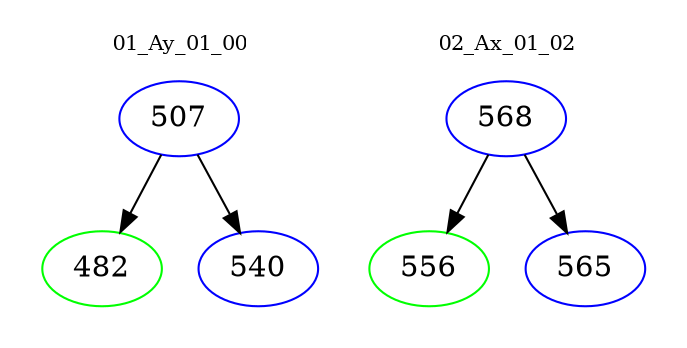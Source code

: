digraph{
subgraph cluster_0 {
color = white
label = "01_Ay_01_00";
fontsize=10;
T0_507 [label="507", color="blue"]
T0_507 -> T0_482 [color="black"]
T0_482 [label="482", color="green"]
T0_507 -> T0_540 [color="black"]
T0_540 [label="540", color="blue"]
}
subgraph cluster_1 {
color = white
label = "02_Ax_01_02";
fontsize=10;
T1_568 [label="568", color="blue"]
T1_568 -> T1_556 [color="black"]
T1_556 [label="556", color="green"]
T1_568 -> T1_565 [color="black"]
T1_565 [label="565", color="blue"]
}
}
